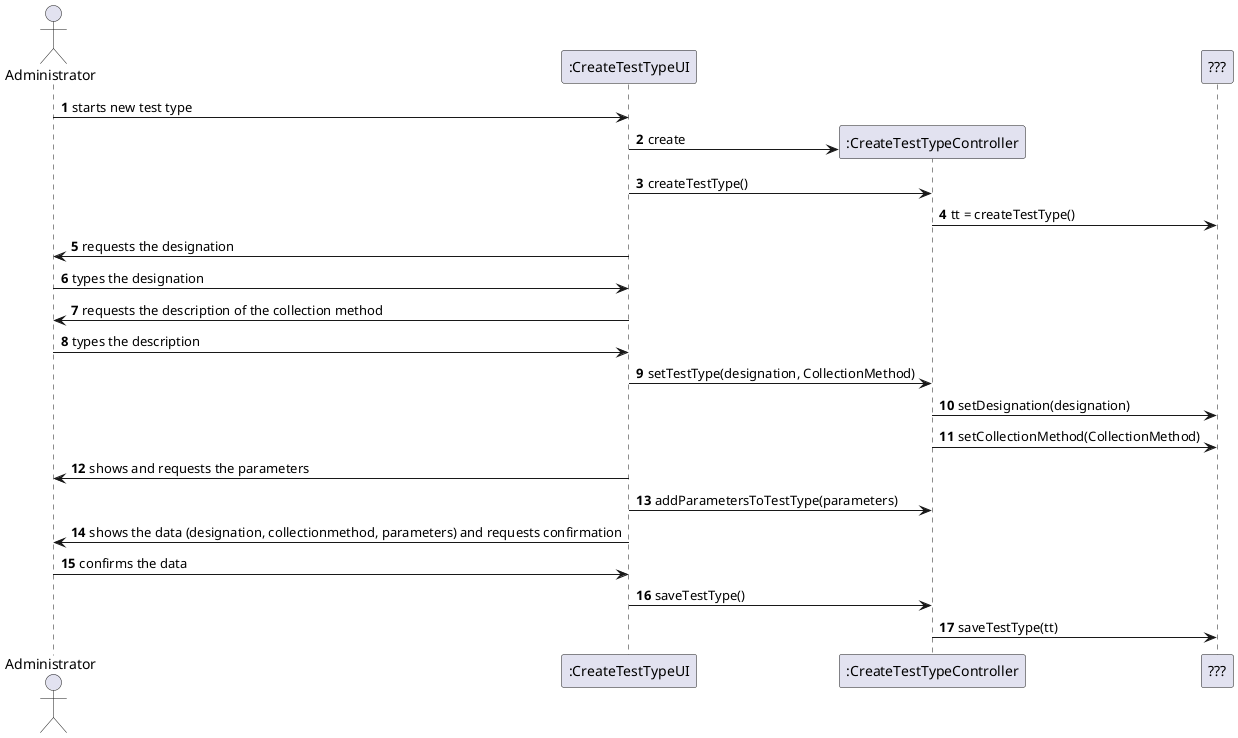 @startuml


autonumber

actor Administrator

Administrator -> ":CreateTestTypeUI": starts new test type
create ":CreateTestTypeController"
":CreateTestTypeUI" -> ":CreateTestTypeController": create
":CreateTestTypeUI" -> ":CreateTestTypeController": createTestType()
":CreateTestTypeController" -> "???": tt = createTestType()

":CreateTestTypeUI" -> Administrator: requests the designation
Administrator -> ":CreateTestTypeUI": types the designation
":CreateTestTypeUI" -> Administrator: requests the description of the collection method
Administrator -> ":CreateTestTypeUI": types the description

":CreateTestTypeUI" -> ":CreateTestTypeController": setTestType(designation, CollectionMethod)
":CreateTestTypeController" -> "???": setDesignation(designation)
":CreateTestTypeController" -> "???": setCollectionMethod(CollectionMethod)

":CreateTestTypeUI" -> Administrator: shows and requests the parameters

":CreateTestTypeUI" -> ":CreateTestTypeController": addParametersToTestType(parameters)

":CreateTestTypeUI" -> Administrator: shows the data (designation, collectionmethod, parameters) and requests confirmation
Administrator -> ":CreateTestTypeUI": confirms the data
":CreateTestTypeUI" -> ":CreateTestTypeController": saveTestType()
":CreateTestTypeController" -> "???": saveTestType(tt)





@enduml